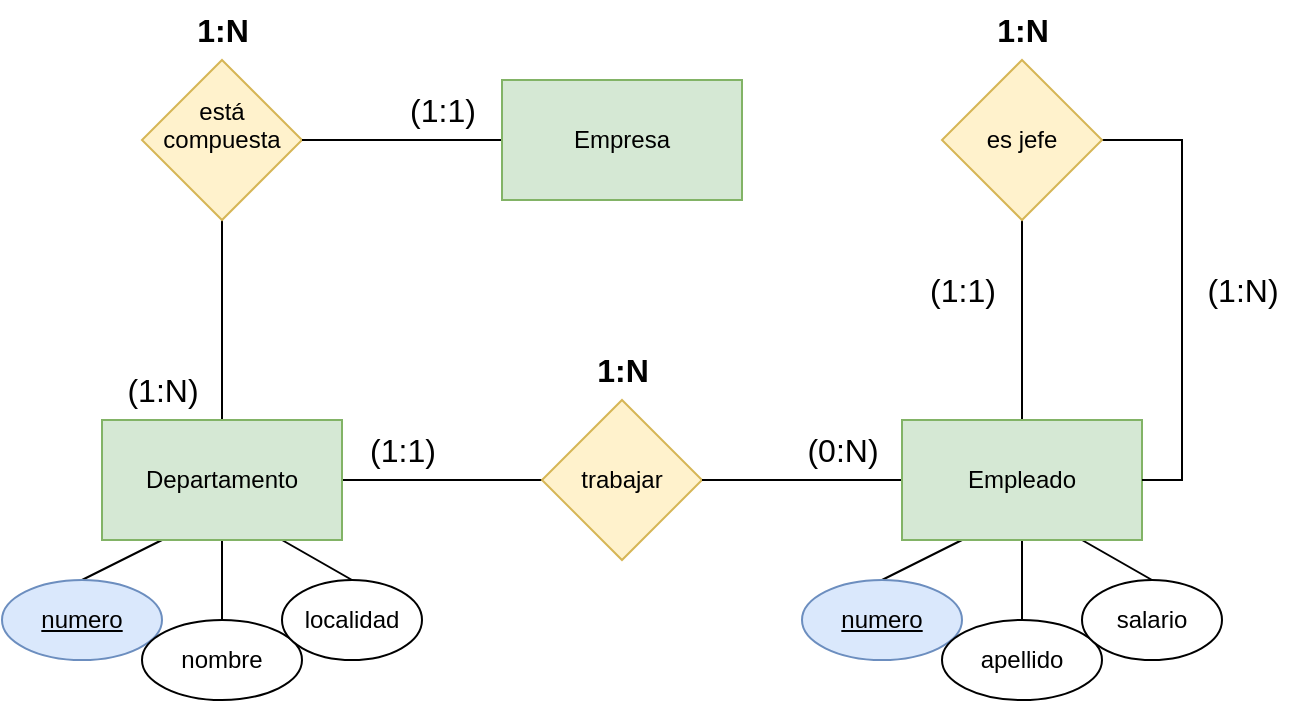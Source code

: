 <mxfile version="26.0.7">
  <diagram name="Page-1" id="jzw5WTR2NERdWGnIvId5">
    <mxGraphModel dx="911" dy="1008" grid="1" gridSize="10" guides="1" tooltips="1" connect="1" arrows="1" fold="1" page="0" pageScale="1" pageWidth="850" pageHeight="1100" background="#ffffff" math="0" shadow="0">
      <root>
        <mxCell id="0" />
        <mxCell id="1" parent="0" />
        <mxCell id="QhfKAPlDiAFCTURe2MWs-24" style="edgeStyle=none;curved=1;rounded=0;orthogonalLoop=1;jettySize=auto;html=1;exitX=0.5;exitY=1;exitDx=0;exitDy=0;entryX=0.5;entryY=0;entryDx=0;entryDy=0;fontSize=12;startSize=8;endSize=8;endArrow=none;startFill=0;endFill=1;" edge="1" parent="1" source="QhfKAPlDiAFCTURe2MWs-20" target="QhfKAPlDiAFCTURe2MWs-22">
          <mxGeometry relative="1" as="geometry" />
        </mxCell>
        <mxCell id="QhfKAPlDiAFCTURe2MWs-25" style="edgeStyle=none;curved=1;rounded=0;orthogonalLoop=1;jettySize=auto;html=1;exitX=0.75;exitY=1;exitDx=0;exitDy=0;entryX=0.5;entryY=0;entryDx=0;entryDy=0;fontSize=12;startSize=8;endSize=8;endArrow=none;startFill=0;endFill=1;" edge="1" parent="1" source="QhfKAPlDiAFCTURe2MWs-20" target="QhfKAPlDiAFCTURe2MWs-23">
          <mxGeometry relative="1" as="geometry" />
        </mxCell>
        <mxCell id="QhfKAPlDiAFCTURe2MWs-26" style="edgeStyle=none;curved=1;rounded=0;orthogonalLoop=1;jettySize=auto;html=1;exitX=0.25;exitY=1;exitDx=0;exitDy=0;entryX=0.5;entryY=0;entryDx=0;entryDy=0;fontSize=12;startSize=8;endSize=8;endArrow=none;startFill=0;endFill=1;" edge="1" parent="1" source="QhfKAPlDiAFCTURe2MWs-20" target="QhfKAPlDiAFCTURe2MWs-21">
          <mxGeometry relative="1" as="geometry" />
        </mxCell>
        <mxCell id="QhfKAPlDiAFCTURe2MWs-28" style="edgeStyle=none;curved=1;rounded=0;orthogonalLoop=1;jettySize=auto;html=1;exitX=1;exitY=0.5;exitDx=0;exitDy=0;entryX=0;entryY=0.5;entryDx=0;entryDy=0;fontSize=12;startSize=8;endSize=8;endArrow=none;startFill=0;" edge="1" parent="1" source="QhfKAPlDiAFCTURe2MWs-20" target="QhfKAPlDiAFCTURe2MWs-27">
          <mxGeometry relative="1" as="geometry" />
        </mxCell>
        <mxCell id="QhfKAPlDiAFCTURe2MWs-51" style="edgeStyle=none;curved=1;rounded=0;orthogonalLoop=1;jettySize=auto;html=1;exitX=0.5;exitY=0;exitDx=0;exitDy=0;entryX=0.5;entryY=1;entryDx=0;entryDy=0;fontSize=12;startSize=8;endSize=8;endArrow=none;startFill=0;" edge="1" parent="1" source="QhfKAPlDiAFCTURe2MWs-20" target="QhfKAPlDiAFCTURe2MWs-48">
          <mxGeometry relative="1" as="geometry" />
        </mxCell>
        <mxCell id="QhfKAPlDiAFCTURe2MWs-20" value="Departamento" style="rounded=0;whiteSpace=wrap;html=1;fillColor=#d5e8d4;strokeColor=#82b366;" vertex="1" parent="1">
          <mxGeometry x="50" y="210" width="120" height="60" as="geometry" />
        </mxCell>
        <mxCell id="QhfKAPlDiAFCTURe2MWs-21" value="numero" style="ellipse;whiteSpace=wrap;html=1;fontStyle=4;fillColor=#dae8fc;strokeColor=#6c8ebf;" vertex="1" parent="1">
          <mxGeometry y="290" width="80" height="40" as="geometry" />
        </mxCell>
        <mxCell id="QhfKAPlDiAFCTURe2MWs-22" value="nombre" style="ellipse;whiteSpace=wrap;html=1;" vertex="1" parent="1">
          <mxGeometry x="70" y="310" width="80" height="40" as="geometry" />
        </mxCell>
        <mxCell id="QhfKAPlDiAFCTURe2MWs-23" value="localidad" style="ellipse;whiteSpace=wrap;html=1;" vertex="1" parent="1">
          <mxGeometry x="140" y="290" width="70" height="40" as="geometry" />
        </mxCell>
        <mxCell id="QhfKAPlDiAFCTURe2MWs-27" value="trabajar" style="rhombus;whiteSpace=wrap;html=1;fillColor=#fff2cc;strokeColor=#d6b656;" vertex="1" parent="1">
          <mxGeometry x="270" y="200" width="80" height="80" as="geometry" />
        </mxCell>
        <mxCell id="QhfKAPlDiAFCTURe2MWs-36" style="edgeStyle=none;curved=1;rounded=0;orthogonalLoop=1;jettySize=auto;html=1;exitX=0.5;exitY=1;exitDx=0;exitDy=0;entryX=0.5;entryY=0;entryDx=0;entryDy=0;fontSize=12;startSize=8;endSize=8;endArrow=none;startFill=0;" edge="1" parent="1" source="QhfKAPlDiAFCTURe2MWs-29" target="QhfKAPlDiAFCTURe2MWs-31">
          <mxGeometry relative="1" as="geometry" />
        </mxCell>
        <mxCell id="QhfKAPlDiAFCTURe2MWs-37" style="edgeStyle=none;curved=1;rounded=0;orthogonalLoop=1;jettySize=auto;html=1;exitX=0.25;exitY=1;exitDx=0;exitDy=0;entryX=0.5;entryY=0;entryDx=0;entryDy=0;fontSize=12;startSize=8;endSize=8;endArrow=none;startFill=0;" edge="1" parent="1" source="QhfKAPlDiAFCTURe2MWs-29" target="QhfKAPlDiAFCTURe2MWs-30">
          <mxGeometry relative="1" as="geometry" />
        </mxCell>
        <mxCell id="QhfKAPlDiAFCTURe2MWs-38" style="edgeStyle=none;curved=1;rounded=0;orthogonalLoop=1;jettySize=auto;html=1;exitX=0.75;exitY=1;exitDx=0;exitDy=0;entryX=0.5;entryY=0;entryDx=0;entryDy=0;fontSize=12;startSize=8;endSize=8;endArrow=none;startFill=0;" edge="1" parent="1" source="QhfKAPlDiAFCTURe2MWs-29" target="QhfKAPlDiAFCTURe2MWs-32">
          <mxGeometry relative="1" as="geometry" />
        </mxCell>
        <mxCell id="QhfKAPlDiAFCTURe2MWs-39" style="edgeStyle=none;curved=1;rounded=0;orthogonalLoop=1;jettySize=auto;html=1;exitX=0;exitY=0.5;exitDx=0;exitDy=0;entryX=1;entryY=0.5;entryDx=0;entryDy=0;fontSize=12;startSize=8;endSize=8;endArrow=none;startFill=0;" edge="1" parent="1" source="QhfKAPlDiAFCTURe2MWs-29" target="QhfKAPlDiAFCTURe2MWs-27">
          <mxGeometry relative="1" as="geometry" />
        </mxCell>
        <mxCell id="QhfKAPlDiAFCTURe2MWs-44" style="edgeStyle=none;curved=1;rounded=0;orthogonalLoop=1;jettySize=auto;html=1;exitX=0.5;exitY=0;exitDx=0;exitDy=0;entryX=0.5;entryY=1;entryDx=0;entryDy=0;fontSize=12;startSize=8;endSize=8;endArrow=none;startFill=0;" edge="1" parent="1" source="QhfKAPlDiAFCTURe2MWs-29" target="QhfKAPlDiAFCTURe2MWs-43">
          <mxGeometry relative="1" as="geometry" />
        </mxCell>
        <mxCell id="QhfKAPlDiAFCTURe2MWs-29" value="Empleado" style="rounded=0;whiteSpace=wrap;html=1;fillColor=#d5e8d4;strokeColor=#82b366;" vertex="1" parent="1">
          <mxGeometry x="450" y="210" width="120" height="60" as="geometry" />
        </mxCell>
        <mxCell id="QhfKAPlDiAFCTURe2MWs-30" value="numero" style="ellipse;whiteSpace=wrap;html=1;fontStyle=4;fillColor=#dae8fc;strokeColor=#6c8ebf;" vertex="1" parent="1">
          <mxGeometry x="400" y="290" width="80" height="40" as="geometry" />
        </mxCell>
        <mxCell id="QhfKAPlDiAFCTURe2MWs-31" value="apellido" style="ellipse;whiteSpace=wrap;html=1;" vertex="1" parent="1">
          <mxGeometry x="470" y="310" width="80" height="40" as="geometry" />
        </mxCell>
        <mxCell id="QhfKAPlDiAFCTURe2MWs-32" value="salario" style="ellipse;whiteSpace=wrap;html=1;" vertex="1" parent="1">
          <mxGeometry x="540" y="290" width="70" height="40" as="geometry" />
        </mxCell>
        <mxCell id="QhfKAPlDiAFCTURe2MWs-40" value="(0:N)" style="text;html=1;align=center;verticalAlign=middle;resizable=0;points=[];autosize=1;strokeColor=none;fillColor=none;fontSize=16;" vertex="1" parent="1">
          <mxGeometry x="390" y="210" width="60" height="30" as="geometry" />
        </mxCell>
        <mxCell id="QhfKAPlDiAFCTURe2MWs-41" value="(1:1)" style="text;html=1;align=center;verticalAlign=middle;resizable=0;points=[];autosize=1;strokeColor=none;fillColor=none;fontSize=16;" vertex="1" parent="1">
          <mxGeometry x="170" y="210" width="60" height="30" as="geometry" />
        </mxCell>
        <mxCell id="QhfKAPlDiAFCTURe2MWs-42" value="1:N" style="text;html=1;align=center;verticalAlign=middle;resizable=0;points=[];autosize=1;strokeColor=none;fillColor=none;fontSize=16;fontStyle=1" vertex="1" parent="1">
          <mxGeometry x="285" y="170" width="50" height="30" as="geometry" />
        </mxCell>
        <mxCell id="QhfKAPlDiAFCTURe2MWs-45" style="edgeStyle=orthogonalEdgeStyle;rounded=0;orthogonalLoop=1;jettySize=auto;html=1;exitX=1;exitY=0.5;exitDx=0;exitDy=0;entryX=1;entryY=0.5;entryDx=0;entryDy=0;fontSize=12;startSize=8;endSize=8;endArrow=none;startFill=0;" edge="1" parent="1" source="QhfKAPlDiAFCTURe2MWs-43" target="QhfKAPlDiAFCTURe2MWs-29">
          <mxGeometry relative="1" as="geometry" />
        </mxCell>
        <mxCell id="QhfKAPlDiAFCTURe2MWs-43" value="es jefe" style="rhombus;whiteSpace=wrap;html=1;fillColor=#fff2cc;strokeColor=#d6b656;" vertex="1" parent="1">
          <mxGeometry x="470" y="30" width="80" height="80" as="geometry" />
        </mxCell>
        <mxCell id="QhfKAPlDiAFCTURe2MWs-48" value="&lt;div&gt;está&lt;/div&gt;&lt;div&gt;compuesta&lt;/div&gt;&lt;div&gt;&lt;br&gt;&lt;/div&gt;" style="rhombus;whiteSpace=wrap;html=1;fillColor=#fff2cc;strokeColor=#d6b656;" vertex="1" parent="1">
          <mxGeometry x="70" y="30" width="80" height="80" as="geometry" />
        </mxCell>
        <mxCell id="QhfKAPlDiAFCTURe2MWs-50" style="edgeStyle=none;curved=1;rounded=0;orthogonalLoop=1;jettySize=auto;html=1;exitX=0;exitY=0.5;exitDx=0;exitDy=0;entryX=1;entryY=0.5;entryDx=0;entryDy=0;fontSize=12;startSize=8;endSize=8;endArrow=none;startFill=0;" edge="1" parent="1" source="QhfKAPlDiAFCTURe2MWs-49" target="QhfKAPlDiAFCTURe2MWs-48">
          <mxGeometry relative="1" as="geometry" />
        </mxCell>
        <mxCell id="QhfKAPlDiAFCTURe2MWs-49" value="Empresa" style="rounded=0;whiteSpace=wrap;html=1;fillColor=#d5e8d4;strokeColor=#82b366;" vertex="1" parent="1">
          <mxGeometry x="250" y="40" width="120" height="60" as="geometry" />
        </mxCell>
        <mxCell id="QhfKAPlDiAFCTURe2MWs-52" value="1:N" style="text;html=1;align=center;verticalAlign=middle;resizable=0;points=[];autosize=1;strokeColor=none;fillColor=none;fontSize=16;fontStyle=1" vertex="1" parent="1">
          <mxGeometry x="85" width="50" height="30" as="geometry" />
        </mxCell>
        <mxCell id="QhfKAPlDiAFCTURe2MWs-53" value="(1:1)" style="text;html=1;align=center;verticalAlign=middle;resizable=0;points=[];autosize=1;strokeColor=none;fillColor=none;fontSize=16;" vertex="1" parent="1">
          <mxGeometry x="190" y="40" width="60" height="30" as="geometry" />
        </mxCell>
        <mxCell id="QhfKAPlDiAFCTURe2MWs-54" value="(1:N)" style="text;html=1;align=center;verticalAlign=middle;resizable=0;points=[];autosize=1;strokeColor=none;fillColor=none;fontSize=16;" vertex="1" parent="1">
          <mxGeometry x="50" y="180" width="60" height="30" as="geometry" />
        </mxCell>
        <mxCell id="QhfKAPlDiAFCTURe2MWs-55" value="(1:1)" style="text;html=1;align=center;verticalAlign=middle;resizable=0;points=[];autosize=1;strokeColor=none;fillColor=none;fontSize=16;" vertex="1" parent="1">
          <mxGeometry x="450" y="130" width="60" height="30" as="geometry" />
        </mxCell>
        <mxCell id="QhfKAPlDiAFCTURe2MWs-56" value="(1:N)" style="text;html=1;align=center;verticalAlign=middle;resizable=0;points=[];autosize=1;strokeColor=none;fillColor=none;fontSize=16;" vertex="1" parent="1">
          <mxGeometry x="590" y="130" width="60" height="30" as="geometry" />
        </mxCell>
        <mxCell id="QhfKAPlDiAFCTURe2MWs-57" value="1:N" style="text;html=1;align=center;verticalAlign=middle;resizable=0;points=[];autosize=1;strokeColor=none;fillColor=none;fontSize=16;fontStyle=1" vertex="1" parent="1">
          <mxGeometry x="485" width="50" height="30" as="geometry" />
        </mxCell>
      </root>
    </mxGraphModel>
  </diagram>
</mxfile>
